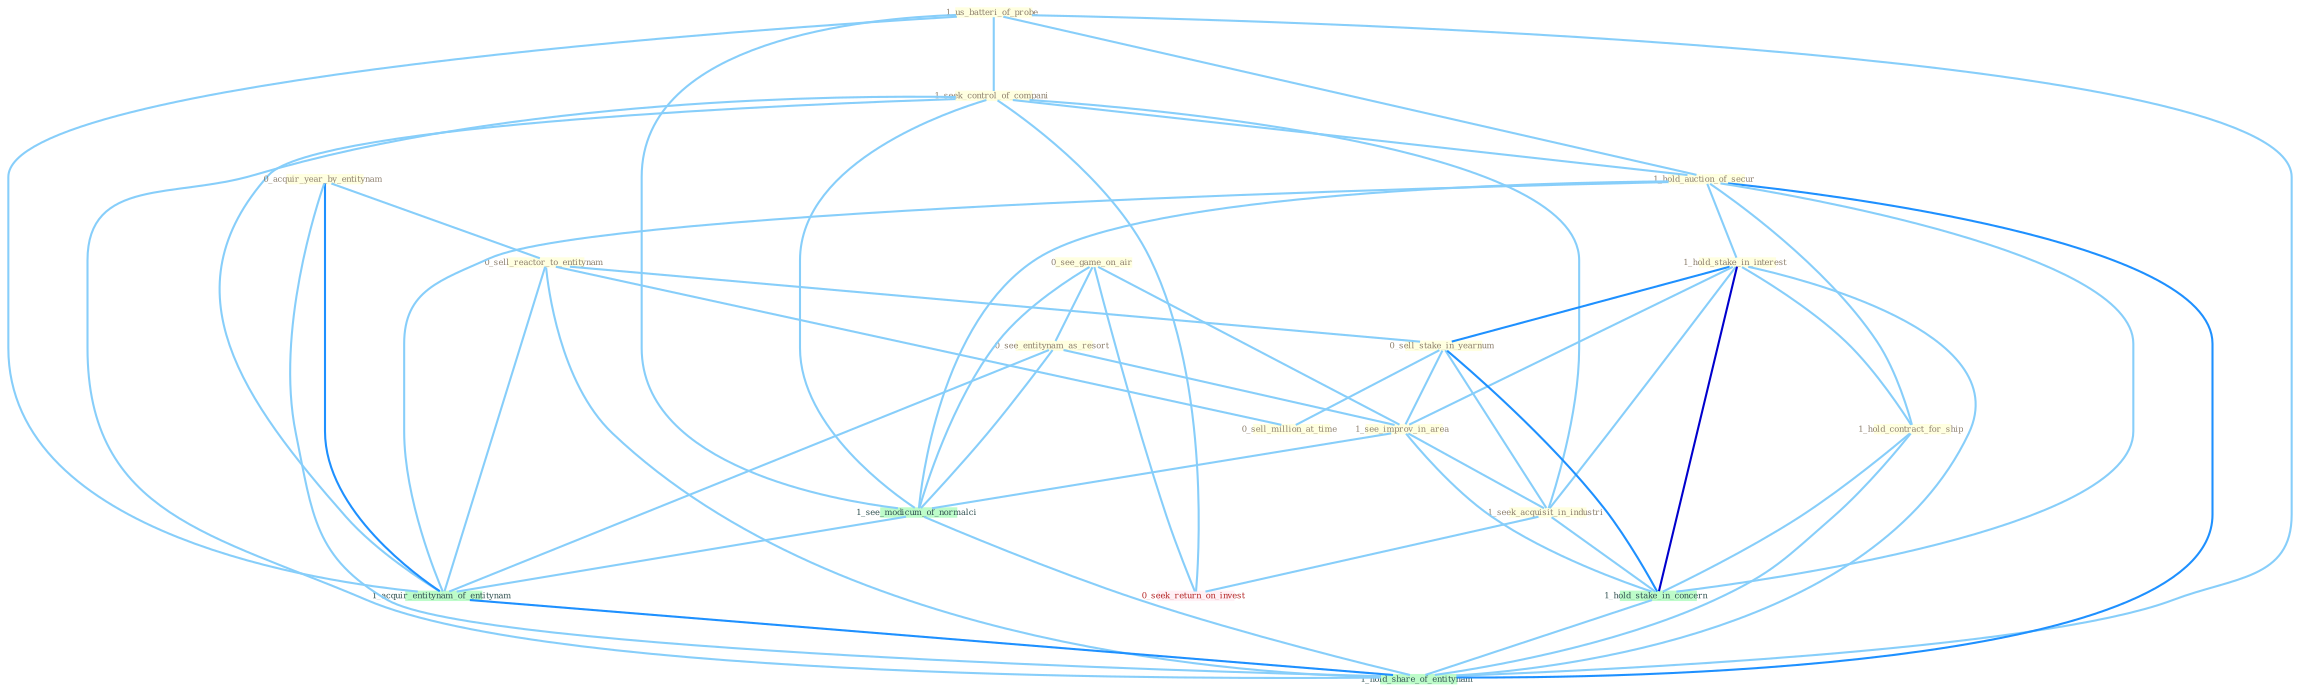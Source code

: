 Graph G{ 
    node
    [shape=polygon,style=filled,width=.5,height=.06,color="#BDFCC9",fixedsize=true,fontsize=4,
    fontcolor="#2f4f4f"];
    {node
    [color="#ffffe0", fontcolor="#8b7d6b"] "1_us_batteri_of_probe " "1_seek_control_of_compani " "0_acquir_year_by_entitynam " "0_sell_reactor_to_entitynam " "0_see_game_on_air " "1_hold_auction_of_secur " "0_see_entitynam_as_resort " "1_hold_stake_in_interest " "0_sell_stake_in_yearnum " "1_see_improv_in_area " "0_sell_million_at_time " "1_hold_contract_for_ship " "1_seek_acquisit_in_industri "}
{node [color="#fff0f5", fontcolor="#b22222"] "0_seek_return_on_invest "}
edge [color="#B0E2FF"];

	"1_us_batteri_of_probe " -- "1_seek_control_of_compani " [w="1", color="#87cefa" ];
	"1_us_batteri_of_probe " -- "1_hold_auction_of_secur " [w="1", color="#87cefa" ];
	"1_us_batteri_of_probe " -- "1_see_modicum_of_normalci " [w="1", color="#87cefa" ];
	"1_us_batteri_of_probe " -- "1_acquir_entitynam_of_entitynam " [w="1", color="#87cefa" ];
	"1_us_batteri_of_probe " -- "1_hold_share_of_entitynam " [w="1", color="#87cefa" ];
	"1_seek_control_of_compani " -- "1_hold_auction_of_secur " [w="1", color="#87cefa" ];
	"1_seek_control_of_compani " -- "1_seek_acquisit_in_industri " [w="1", color="#87cefa" ];
	"1_seek_control_of_compani " -- "0_seek_return_on_invest " [w="1", color="#87cefa" ];
	"1_seek_control_of_compani " -- "1_see_modicum_of_normalci " [w="1", color="#87cefa" ];
	"1_seek_control_of_compani " -- "1_acquir_entitynam_of_entitynam " [w="1", color="#87cefa" ];
	"1_seek_control_of_compani " -- "1_hold_share_of_entitynam " [w="1", color="#87cefa" ];
	"0_acquir_year_by_entitynam " -- "0_sell_reactor_to_entitynam " [w="1", color="#87cefa" ];
	"0_acquir_year_by_entitynam " -- "1_acquir_entitynam_of_entitynam " [w="2", color="#1e90ff" , len=0.8];
	"0_acquir_year_by_entitynam " -- "1_hold_share_of_entitynam " [w="1", color="#87cefa" ];
	"0_sell_reactor_to_entitynam " -- "0_sell_stake_in_yearnum " [w="1", color="#87cefa" ];
	"0_sell_reactor_to_entitynam " -- "0_sell_million_at_time " [w="1", color="#87cefa" ];
	"0_sell_reactor_to_entitynam " -- "1_acquir_entitynam_of_entitynam " [w="1", color="#87cefa" ];
	"0_sell_reactor_to_entitynam " -- "1_hold_share_of_entitynam " [w="1", color="#87cefa" ];
	"0_see_game_on_air " -- "0_see_entitynam_as_resort " [w="1", color="#87cefa" ];
	"0_see_game_on_air " -- "1_see_improv_in_area " [w="1", color="#87cefa" ];
	"0_see_game_on_air " -- "0_seek_return_on_invest " [w="1", color="#87cefa" ];
	"0_see_game_on_air " -- "1_see_modicum_of_normalci " [w="1", color="#87cefa" ];
	"1_hold_auction_of_secur " -- "1_hold_stake_in_interest " [w="1", color="#87cefa" ];
	"1_hold_auction_of_secur " -- "1_hold_contract_for_ship " [w="1", color="#87cefa" ];
	"1_hold_auction_of_secur " -- "1_hold_stake_in_concern " [w="1", color="#87cefa" ];
	"1_hold_auction_of_secur " -- "1_see_modicum_of_normalci " [w="1", color="#87cefa" ];
	"1_hold_auction_of_secur " -- "1_acquir_entitynam_of_entitynam " [w="1", color="#87cefa" ];
	"1_hold_auction_of_secur " -- "1_hold_share_of_entitynam " [w="2", color="#1e90ff" , len=0.8];
	"0_see_entitynam_as_resort " -- "1_see_improv_in_area " [w="1", color="#87cefa" ];
	"0_see_entitynam_as_resort " -- "1_see_modicum_of_normalci " [w="1", color="#87cefa" ];
	"0_see_entitynam_as_resort " -- "1_acquir_entitynam_of_entitynam " [w="1", color="#87cefa" ];
	"1_hold_stake_in_interest " -- "0_sell_stake_in_yearnum " [w="2", color="#1e90ff" , len=0.8];
	"1_hold_stake_in_interest " -- "1_see_improv_in_area " [w="1", color="#87cefa" ];
	"1_hold_stake_in_interest " -- "1_hold_contract_for_ship " [w="1", color="#87cefa" ];
	"1_hold_stake_in_interest " -- "1_seek_acquisit_in_industri " [w="1", color="#87cefa" ];
	"1_hold_stake_in_interest " -- "1_hold_stake_in_concern " [w="3", color="#0000cd" , len=0.6];
	"1_hold_stake_in_interest " -- "1_hold_share_of_entitynam " [w="1", color="#87cefa" ];
	"0_sell_stake_in_yearnum " -- "1_see_improv_in_area " [w="1", color="#87cefa" ];
	"0_sell_stake_in_yearnum " -- "0_sell_million_at_time " [w="1", color="#87cefa" ];
	"0_sell_stake_in_yearnum " -- "1_seek_acquisit_in_industri " [w="1", color="#87cefa" ];
	"0_sell_stake_in_yearnum " -- "1_hold_stake_in_concern " [w="2", color="#1e90ff" , len=0.8];
	"1_see_improv_in_area " -- "1_seek_acquisit_in_industri " [w="1", color="#87cefa" ];
	"1_see_improv_in_area " -- "1_hold_stake_in_concern " [w="1", color="#87cefa" ];
	"1_see_improv_in_area " -- "1_see_modicum_of_normalci " [w="1", color="#87cefa" ];
	"1_hold_contract_for_ship " -- "1_hold_stake_in_concern " [w="1", color="#87cefa" ];
	"1_hold_contract_for_ship " -- "1_hold_share_of_entitynam " [w="1", color="#87cefa" ];
	"1_seek_acquisit_in_industri " -- "1_hold_stake_in_concern " [w="1", color="#87cefa" ];
	"1_seek_acquisit_in_industri " -- "0_seek_return_on_invest " [w="1", color="#87cefa" ];
	"1_hold_stake_in_concern " -- "1_hold_share_of_entitynam " [w="1", color="#87cefa" ];
	"1_see_modicum_of_normalci " -- "1_acquir_entitynam_of_entitynam " [w="1", color="#87cefa" ];
	"1_see_modicum_of_normalci " -- "1_hold_share_of_entitynam " [w="1", color="#87cefa" ];
	"1_acquir_entitynam_of_entitynam " -- "1_hold_share_of_entitynam " [w="2", color="#1e90ff" , len=0.8];
}